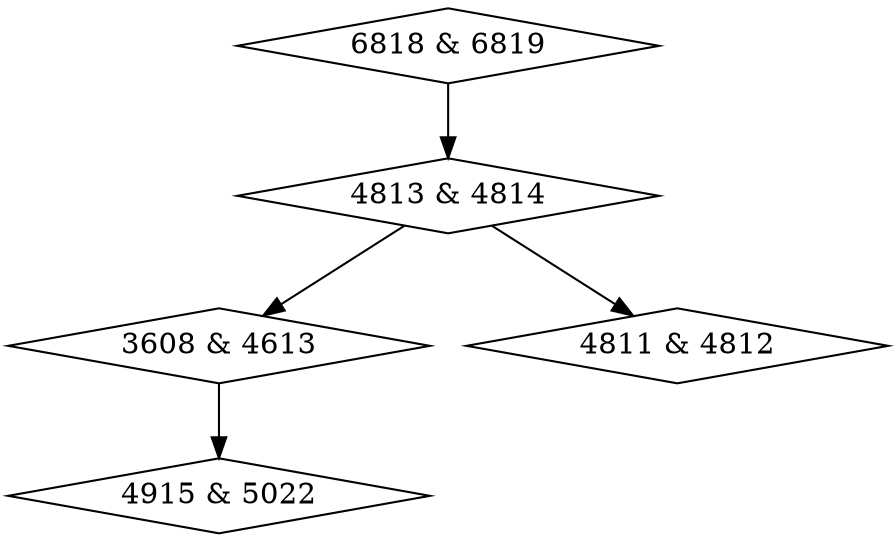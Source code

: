 digraph {
0 [label = "3608 & 4613", shape = diamond];
1 [label = "4811 & 4812", shape = diamond];
2 [label = "4813 & 4814", shape = diamond];
3 [label = "4915 & 5022", shape = diamond];
4 [label = "6818 & 6819", shape = diamond];
0->3;
2->0;
2->1;
4->2;
}
